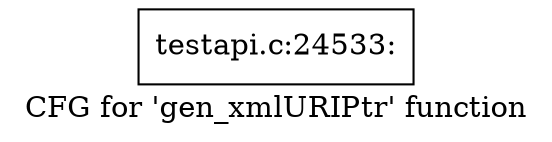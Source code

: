 digraph "CFG for 'gen_xmlURIPtr' function" {
	label="CFG for 'gen_xmlURIPtr' function";

	Node0x4e0ab60 [shape=record,label="{testapi.c:24533:}"];
}
